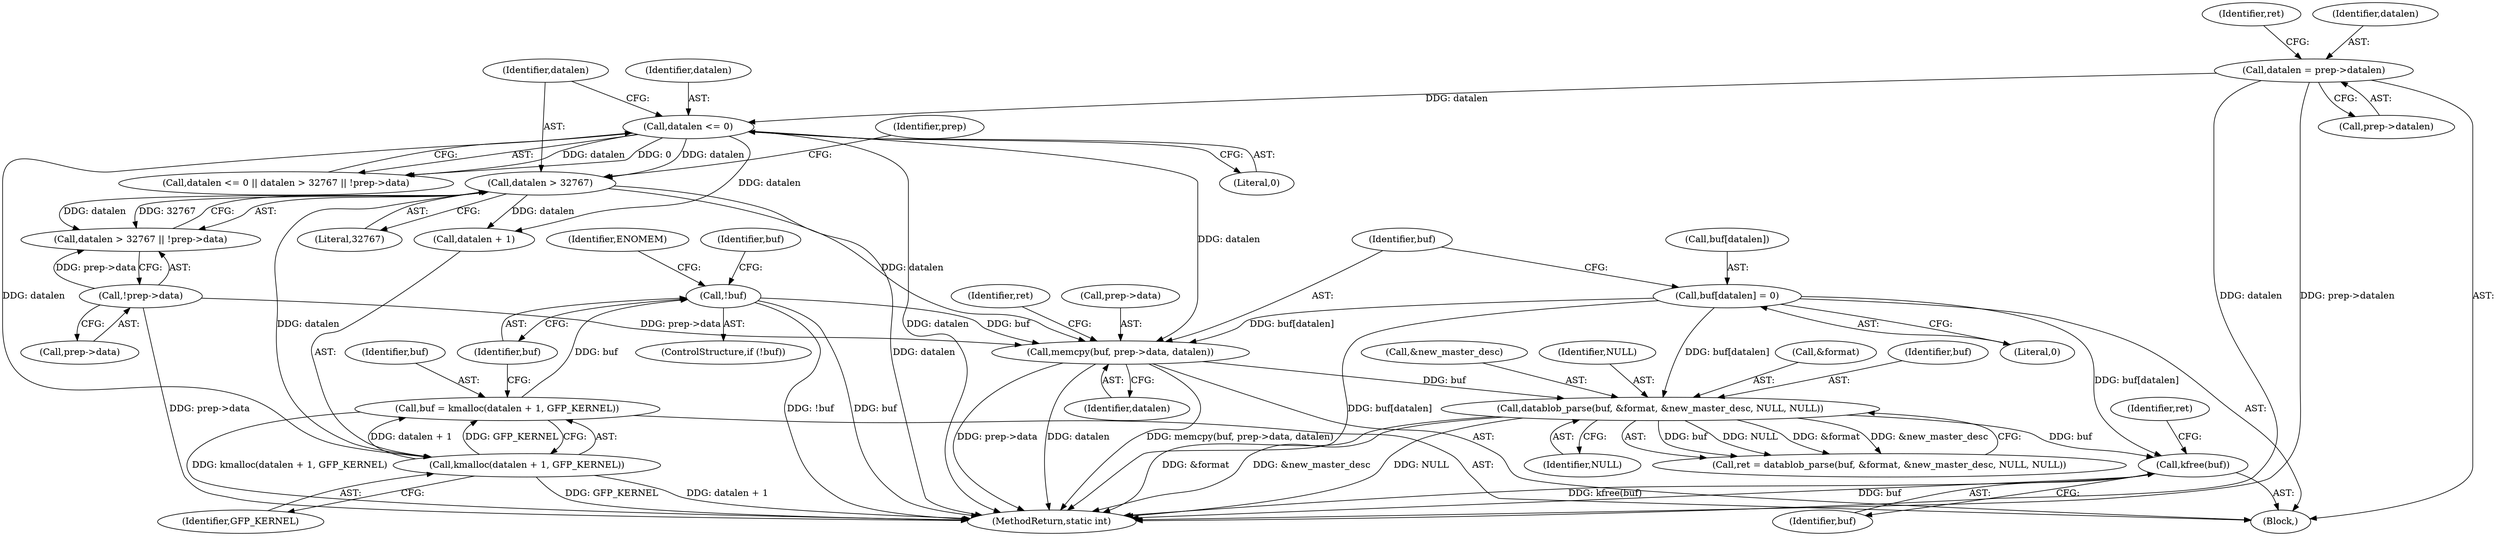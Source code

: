 digraph "0_linux_096fe9eaea40a17e125569f9e657e34cdb6d73bd@API" {
"1000268" [label="(Call,kfree(buf))"];
"1000186" [label="(Call,datablob_parse(buf, &format, &new_master_desc, NULL, NULL))"];
"1000178" [label="(Call,memcpy(buf, prep->data, datalen))"];
"1000168" [label="(Call,!buf)"];
"1000160" [label="(Call,buf = kmalloc(datalen + 1, GFP_KERNEL))"];
"1000162" [label="(Call,kmalloc(datalen + 1, GFP_KERNEL))"];
"1000150" [label="(Call,datalen > 32767)"];
"1000146" [label="(Call,datalen <= 0)"];
"1000125" [label="(Call,datalen = prep->datalen)"];
"1000173" [label="(Call,buf[datalen] = 0)"];
"1000153" [label="(Call,!prep->data)"];
"1000153" [label="(Call,!prep->data)"];
"1000186" [label="(Call,datablob_parse(buf, &format, &new_master_desc, NULL, NULL))"];
"1000271" [label="(Identifier,ret)"];
"1000174" [label="(Call,buf[datalen])"];
"1000146" [label="(Call,datalen <= 0)"];
"1000148" [label="(Literal,0)"];
"1000125" [label="(Call,datalen = prep->datalen)"];
"1000163" [label="(Call,datalen + 1)"];
"1000103" [label="(Block,)"];
"1000152" [label="(Literal,32767)"];
"1000173" [label="(Call,buf[datalen] = 0)"];
"1000177" [label="(Literal,0)"];
"1000145" [label="(Call,datalen <= 0 || datalen > 32767 || !prep->data)"];
"1000187" [label="(Identifier,buf)"];
"1000193" [label="(Identifier,NULL)"];
"1000149" [label="(Call,datalen > 32767 || !prep->data)"];
"1000172" [label="(Identifier,ENOMEM)"];
"1000151" [label="(Identifier,datalen)"];
"1000167" [label="(ControlStructure,if (!buf))"];
"1000190" [label="(Call,&new_master_desc)"];
"1000150" [label="(Call,datalen > 32767)"];
"1000272" [label="(MethodReturn,static int)"];
"1000160" [label="(Call,buf = kmalloc(datalen + 1, GFP_KERNEL))"];
"1000127" [label="(Call,prep->datalen)"];
"1000185" [label="(Identifier,ret)"];
"1000155" [label="(Identifier,prep)"];
"1000183" [label="(Identifier,datalen)"];
"1000169" [label="(Identifier,buf)"];
"1000161" [label="(Identifier,buf)"];
"1000180" [label="(Call,prep->data)"];
"1000132" [label="(Identifier,ret)"];
"1000162" [label="(Call,kmalloc(datalen + 1, GFP_KERNEL))"];
"1000168" [label="(Call,!buf)"];
"1000175" [label="(Identifier,buf)"];
"1000269" [label="(Identifier,buf)"];
"1000184" [label="(Call,ret = datablob_parse(buf, &format, &new_master_desc, NULL, NULL))"];
"1000166" [label="(Identifier,GFP_KERNEL)"];
"1000192" [label="(Identifier,NULL)"];
"1000154" [label="(Call,prep->data)"];
"1000178" [label="(Call,memcpy(buf, prep->data, datalen))"];
"1000147" [label="(Identifier,datalen)"];
"1000179" [label="(Identifier,buf)"];
"1000126" [label="(Identifier,datalen)"];
"1000188" [label="(Call,&format)"];
"1000268" [label="(Call,kfree(buf))"];
"1000268" -> "1000103"  [label="AST: "];
"1000268" -> "1000269"  [label="CFG: "];
"1000269" -> "1000268"  [label="AST: "];
"1000271" -> "1000268"  [label="CFG: "];
"1000268" -> "1000272"  [label="DDG: buf"];
"1000268" -> "1000272"  [label="DDG: kfree(buf)"];
"1000186" -> "1000268"  [label="DDG: buf"];
"1000173" -> "1000268"  [label="DDG: buf[datalen]"];
"1000186" -> "1000184"  [label="AST: "];
"1000186" -> "1000193"  [label="CFG: "];
"1000187" -> "1000186"  [label="AST: "];
"1000188" -> "1000186"  [label="AST: "];
"1000190" -> "1000186"  [label="AST: "];
"1000192" -> "1000186"  [label="AST: "];
"1000193" -> "1000186"  [label="AST: "];
"1000184" -> "1000186"  [label="CFG: "];
"1000186" -> "1000272"  [label="DDG: &format"];
"1000186" -> "1000272"  [label="DDG: &new_master_desc"];
"1000186" -> "1000272"  [label="DDG: NULL"];
"1000186" -> "1000184"  [label="DDG: buf"];
"1000186" -> "1000184"  [label="DDG: NULL"];
"1000186" -> "1000184"  [label="DDG: &format"];
"1000186" -> "1000184"  [label="DDG: &new_master_desc"];
"1000178" -> "1000186"  [label="DDG: buf"];
"1000173" -> "1000186"  [label="DDG: buf[datalen]"];
"1000178" -> "1000103"  [label="AST: "];
"1000178" -> "1000183"  [label="CFG: "];
"1000179" -> "1000178"  [label="AST: "];
"1000180" -> "1000178"  [label="AST: "];
"1000183" -> "1000178"  [label="AST: "];
"1000185" -> "1000178"  [label="CFG: "];
"1000178" -> "1000272"  [label="DDG: memcpy(buf, prep->data, datalen)"];
"1000178" -> "1000272"  [label="DDG: prep->data"];
"1000178" -> "1000272"  [label="DDG: datalen"];
"1000168" -> "1000178"  [label="DDG: buf"];
"1000173" -> "1000178"  [label="DDG: buf[datalen]"];
"1000153" -> "1000178"  [label="DDG: prep->data"];
"1000150" -> "1000178"  [label="DDG: datalen"];
"1000146" -> "1000178"  [label="DDG: datalen"];
"1000168" -> "1000167"  [label="AST: "];
"1000168" -> "1000169"  [label="CFG: "];
"1000169" -> "1000168"  [label="AST: "];
"1000172" -> "1000168"  [label="CFG: "];
"1000175" -> "1000168"  [label="CFG: "];
"1000168" -> "1000272"  [label="DDG: !buf"];
"1000168" -> "1000272"  [label="DDG: buf"];
"1000160" -> "1000168"  [label="DDG: buf"];
"1000160" -> "1000103"  [label="AST: "];
"1000160" -> "1000162"  [label="CFG: "];
"1000161" -> "1000160"  [label="AST: "];
"1000162" -> "1000160"  [label="AST: "];
"1000169" -> "1000160"  [label="CFG: "];
"1000160" -> "1000272"  [label="DDG: kmalloc(datalen + 1, GFP_KERNEL)"];
"1000162" -> "1000160"  [label="DDG: datalen + 1"];
"1000162" -> "1000160"  [label="DDG: GFP_KERNEL"];
"1000162" -> "1000166"  [label="CFG: "];
"1000163" -> "1000162"  [label="AST: "];
"1000166" -> "1000162"  [label="AST: "];
"1000162" -> "1000272"  [label="DDG: GFP_KERNEL"];
"1000162" -> "1000272"  [label="DDG: datalen + 1"];
"1000150" -> "1000162"  [label="DDG: datalen"];
"1000146" -> "1000162"  [label="DDG: datalen"];
"1000150" -> "1000149"  [label="AST: "];
"1000150" -> "1000152"  [label="CFG: "];
"1000151" -> "1000150"  [label="AST: "];
"1000152" -> "1000150"  [label="AST: "];
"1000155" -> "1000150"  [label="CFG: "];
"1000149" -> "1000150"  [label="CFG: "];
"1000150" -> "1000272"  [label="DDG: datalen"];
"1000150" -> "1000149"  [label="DDG: datalen"];
"1000150" -> "1000149"  [label="DDG: 32767"];
"1000146" -> "1000150"  [label="DDG: datalen"];
"1000150" -> "1000163"  [label="DDG: datalen"];
"1000146" -> "1000145"  [label="AST: "];
"1000146" -> "1000148"  [label="CFG: "];
"1000147" -> "1000146"  [label="AST: "];
"1000148" -> "1000146"  [label="AST: "];
"1000151" -> "1000146"  [label="CFG: "];
"1000145" -> "1000146"  [label="CFG: "];
"1000146" -> "1000272"  [label="DDG: datalen"];
"1000146" -> "1000145"  [label="DDG: datalen"];
"1000146" -> "1000145"  [label="DDG: 0"];
"1000125" -> "1000146"  [label="DDG: datalen"];
"1000146" -> "1000163"  [label="DDG: datalen"];
"1000125" -> "1000103"  [label="AST: "];
"1000125" -> "1000127"  [label="CFG: "];
"1000126" -> "1000125"  [label="AST: "];
"1000127" -> "1000125"  [label="AST: "];
"1000132" -> "1000125"  [label="CFG: "];
"1000125" -> "1000272"  [label="DDG: datalen"];
"1000125" -> "1000272"  [label="DDG: prep->datalen"];
"1000173" -> "1000103"  [label="AST: "];
"1000173" -> "1000177"  [label="CFG: "];
"1000174" -> "1000173"  [label="AST: "];
"1000177" -> "1000173"  [label="AST: "];
"1000179" -> "1000173"  [label="CFG: "];
"1000173" -> "1000272"  [label="DDG: buf[datalen]"];
"1000153" -> "1000149"  [label="AST: "];
"1000153" -> "1000154"  [label="CFG: "];
"1000154" -> "1000153"  [label="AST: "];
"1000149" -> "1000153"  [label="CFG: "];
"1000153" -> "1000272"  [label="DDG: prep->data"];
"1000153" -> "1000149"  [label="DDG: prep->data"];
}
